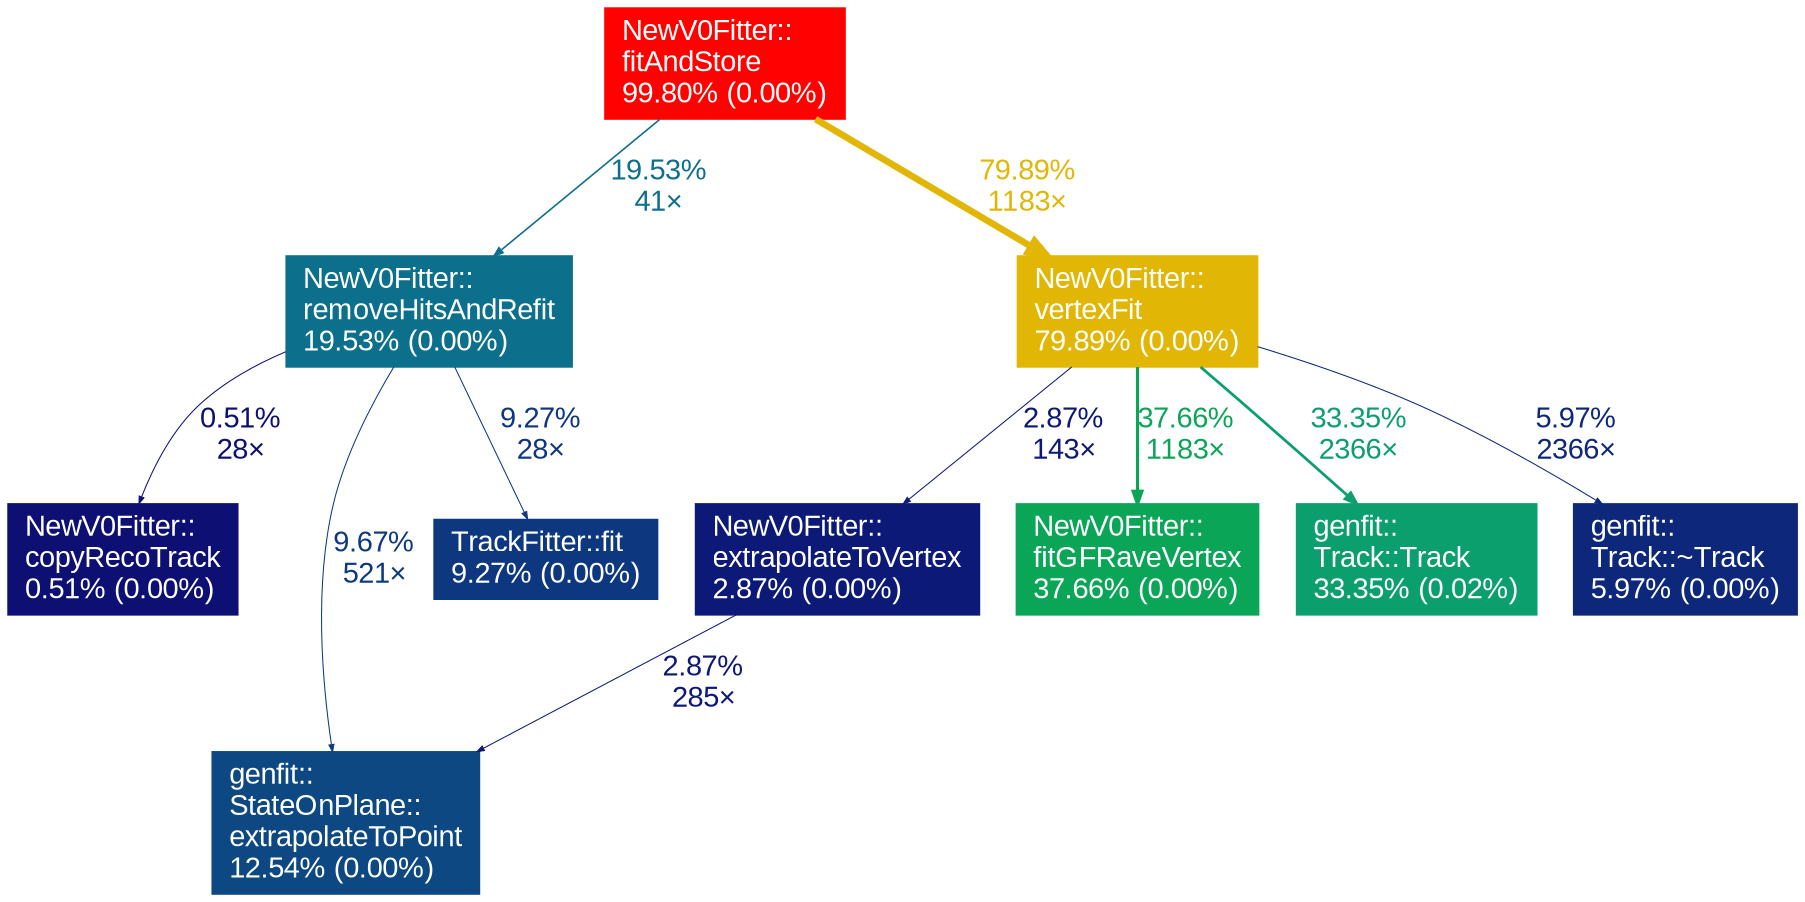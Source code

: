 digraph {
	graph [fontname=Arial];
	node [fontcolor=white,
		fontname=Arial,
		label="\N",
		shape=box,
		style=filled
	];
	edge [fontname=Arial];
	"Belle2::NewV0Fitter::copyRecoTrack(Belle2::RecoTrack const*, genfit::MeasuredStateOnPlane const&)"	[color="#0d0f73",
		fontcolor="#ffffff",
		label="NewV0Fitter::\lcopyRecoTrack\l0.51% (0.00%)\l"];
	"Belle2::NewV0Fitter::extrapolateToVertex(genfit::MeasuredStateOnPlane&, genfit::MeasuredStateOnPlane&, genfit::GFRaveVertex const&)"	[color="#0d1976",
		fontcolor="#ffffff",
		label="NewV0Fitter::\lextrapolateToVertex\l2.87% (0.00%)\l"];
	"genfit::StateOnPlane::extrapolateToPoint(TVector3 const&, bool, bool)"	[color="#0d4883",
		fontcolor="#ffffff",
		label="genfit::\lStateOnPlane::\lextrapolateToPoint\l12.54% (0.00%)\l"];
	"Belle2::NewV0Fitter::extrapolateToVertex(genfit::MeasuredStateOnPlane&, genfit::MeasuredStateOnPlane&, genfit::GFRaveVertex const&)" -> "genfit::StateOnPlane::extrapolateToPoint(TVector3 const&, bool, bool)"	[arrowsize=0.35,
		color="#0d1976",
		fontcolor="#0d1976",
		label="2.87%\n285×",
		penwidth=0.50];
	"Belle2::NewV0Fitter::fitAndStore(Belle2::Track const*, Belle2::Track const*, Belle2::Const::ParticleType const&, bool&, bool&)"	[color="#ff0200",
		fontcolor="#ffffff",
		label="NewV0Fitter::\lfitAndStore\l99.80% (0.00%)\l"];
	"Belle2::NewV0Fitter::removeHitsAndRefit(Belle2::RecoTrack const*, Belle2::RecoTrack const*, Belle2::Const::ParticleType const&)"	[color="#0c708c",
		fontcolor="#ffffff",
		label="NewV0Fitter::\lremoveHitsAndRefit\l19.53% (0.00%)\l"];
	"Belle2::NewV0Fitter::fitAndStore(Belle2::Track const*, Belle2::Track const*, Belle2::Const::ParticleType const&, bool&, bool&)" -> "Belle2::NewV0Fitter::removeHitsAndRefit(Belle2::RecoTrack const*, Belle2::RecoTrack const*, Belle2::Const::ParticleType const&)"	[arrowsize=0.44,
		color="#0c708c",
		fontcolor="#0c708c",
		label="19.53%\n41×",
		penwidth=0.78];
	"Belle2::NewV0Fitter::vertexFit(Belle2::RecoTrack const*, Belle2::RecoTrack const*, int, int, Belle2::Const::ParticleType const&)"	[color="#e1b605",
		fontcolor="#ffffff",
		label="NewV0Fitter::\lvertexFit\l79.89% (0.00%)\l"];
	"Belle2::NewV0Fitter::fitAndStore(Belle2::Track const*, Belle2::Track const*, Belle2::Const::ParticleType const&, bool&, bool&)" -> "Belle2::NewV0Fitter::vertexFit(Belle2::RecoTrack const*, Belle2::RecoTrack const*, int, int, Belle2::Const::ParticleType const&)"	[arrowsize=0.89,
		color="#e1b605",
		fontcolor="#e1b605",
		label="79.89%\n1183×",
		penwidth=3.20];
	"Belle2::NewV0Fitter::removeHitsAndRefit(Belle2::RecoTrack const*, Belle2::RecoTrack const*, Belle2::Const::ParticleType const&)" -> "Belle2::NewV0Fitter::copyRecoTrack(Belle2::RecoTrack const*, genfit::MeasuredStateOnPlane const&)"	[arrowsize=0.35,
		color="#0d0f73",
		fontcolor="#0d0f73",
		label="0.51%\n28×",
		penwidth=0.50];
	"Belle2::NewV0Fitter::removeHitsAndRefit(Belle2::RecoTrack const*, Belle2::RecoTrack const*, Belle2::Const::ParticleType const&)" -> "genfit::StateOnPlane::extrapolateToPoint(TVector3 const&, bool, bool)"	[arrowsize=0.35,
		color="#0d397f",
		fontcolor="#0d397f",
		label="9.67%\n521×",
		penwidth=0.50];
	"Belle2::TrackFitter::fit(Belle2::RecoTrack&, Belle2::Const::ChargedStable const&, bool) const"	[color="#0d377f",
		fontcolor="#ffffff",
		label="TrackFitter::fit\l9.27% (0.00%)\l"];
	"Belle2::NewV0Fitter::removeHitsAndRefit(Belle2::RecoTrack const*, Belle2::RecoTrack const*, Belle2::Const::ParticleType const&)" -> "Belle2::TrackFitter::fit(Belle2::RecoTrack&, Belle2::Const::ChargedStable const&, bool) const"	[arrowsize=0.35,
		color="#0d377f",
		fontcolor="#0d377f",
		label="9.27%\n28×",
		penwidth=0.50];
	"Belle2::NewV0Fitter::vertexFit(Belle2::RecoTrack const*, Belle2::RecoTrack const*, int, int, Belle2::Const::ParticleType const&)" -> "Belle2::NewV0Fitter::extrapolateToVertex(genfit::MeasuredStateOnPlane&, genfit::MeasuredStateOnPlane&, genfit::GFRaveVertex const&)"	[arrowsize=0.35,
		color="#0d1976",
		fontcolor="#0d1976",
		label="2.87%\n143×",
		penwidth=0.50];
	"Belle2::NewV0Fitter::fitGFRaveVertex(genfit::Track&, genfit::Track&, genfit::GFRaveVertex&)"	[color="#0ba557",
		fontcolor="#ffffff",
		label="NewV0Fitter::\lfitGFRaveVertex\l37.66% (0.00%)\l"];
	"Belle2::NewV0Fitter::vertexFit(Belle2::RecoTrack const*, Belle2::RecoTrack const*, int, int, Belle2::Const::ParticleType const&)" -> "Belle2::NewV0Fitter::fitGFRaveVertex(genfit::Track&, genfit::Track&, genfit::GFRaveVertex&)"	[arrowsize=0.61,
		color="#0ba557",
		fontcolor="#0ba557",
		label="37.66%\n1183×",
		penwidth=1.51];
	"genfit::Track::Track(genfit::Track const&)"	[color="#0b9f6d",
		fontcolor="#ffffff",
		label="genfit::\lTrack::Track\l33.35% (0.02%)\l"];
	"Belle2::NewV0Fitter::vertexFit(Belle2::RecoTrack const*, Belle2::RecoTrack const*, int, int, Belle2::Const::ParticleType const&)" -> "genfit::Track::Track(genfit::Track const&)"	[arrowsize=0.58,
		color="#0b9f6d",
		fontcolor="#0b9f6d",
		label="33.35%\n2366×",
		penwidth=1.33];
	"genfit::Track::~Track()"	[color="#0d277a",
		fontcolor="#ffffff",
		label="genfit::\lTrack::~Track\l5.97% (0.00%)\l"];
	"Belle2::NewV0Fitter::vertexFit(Belle2::RecoTrack const*, Belle2::RecoTrack const*, int, int, Belle2::Const::ParticleType const&)" -> "genfit::Track::~Track()"	[arrowsize=0.35,
		color="#0d277a",
		fontcolor="#0d277a",
		label="5.97%\n2366×",
		penwidth=0.50];
}

